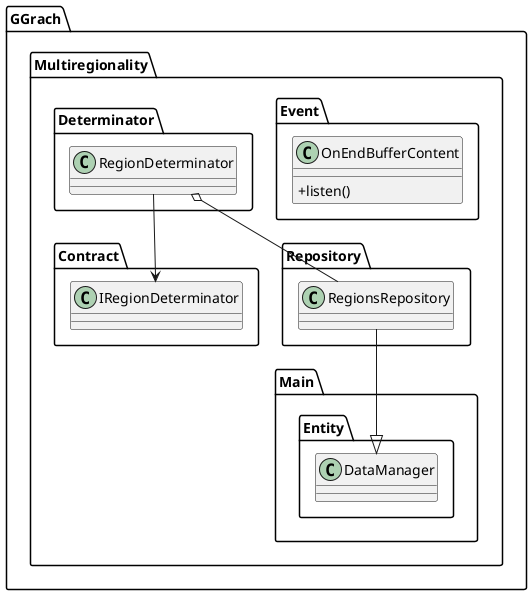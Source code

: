 @startuml

skinparam classAttributeIconSize 0

package GGrach.Multiregionality {

    namespace Contract {
        class IRegionDeterminator {
        }
    }

    namespace Event {
        class OnEndBufferContent {
            +listen()
        }
    }

    namespace Repository {
        class RegionsRepository {
        }
    }

    namespace Determinator {
        class RegionDeterminator {
        }
    }


    Determinator.RegionDeterminator --> Contract.IRegionDeterminator
    Determinator.RegionDeterminator o-- Repository.RegionsRepository
    Repository.RegionsRepository --|> Main.Entity.DataManager
}

@enduml
